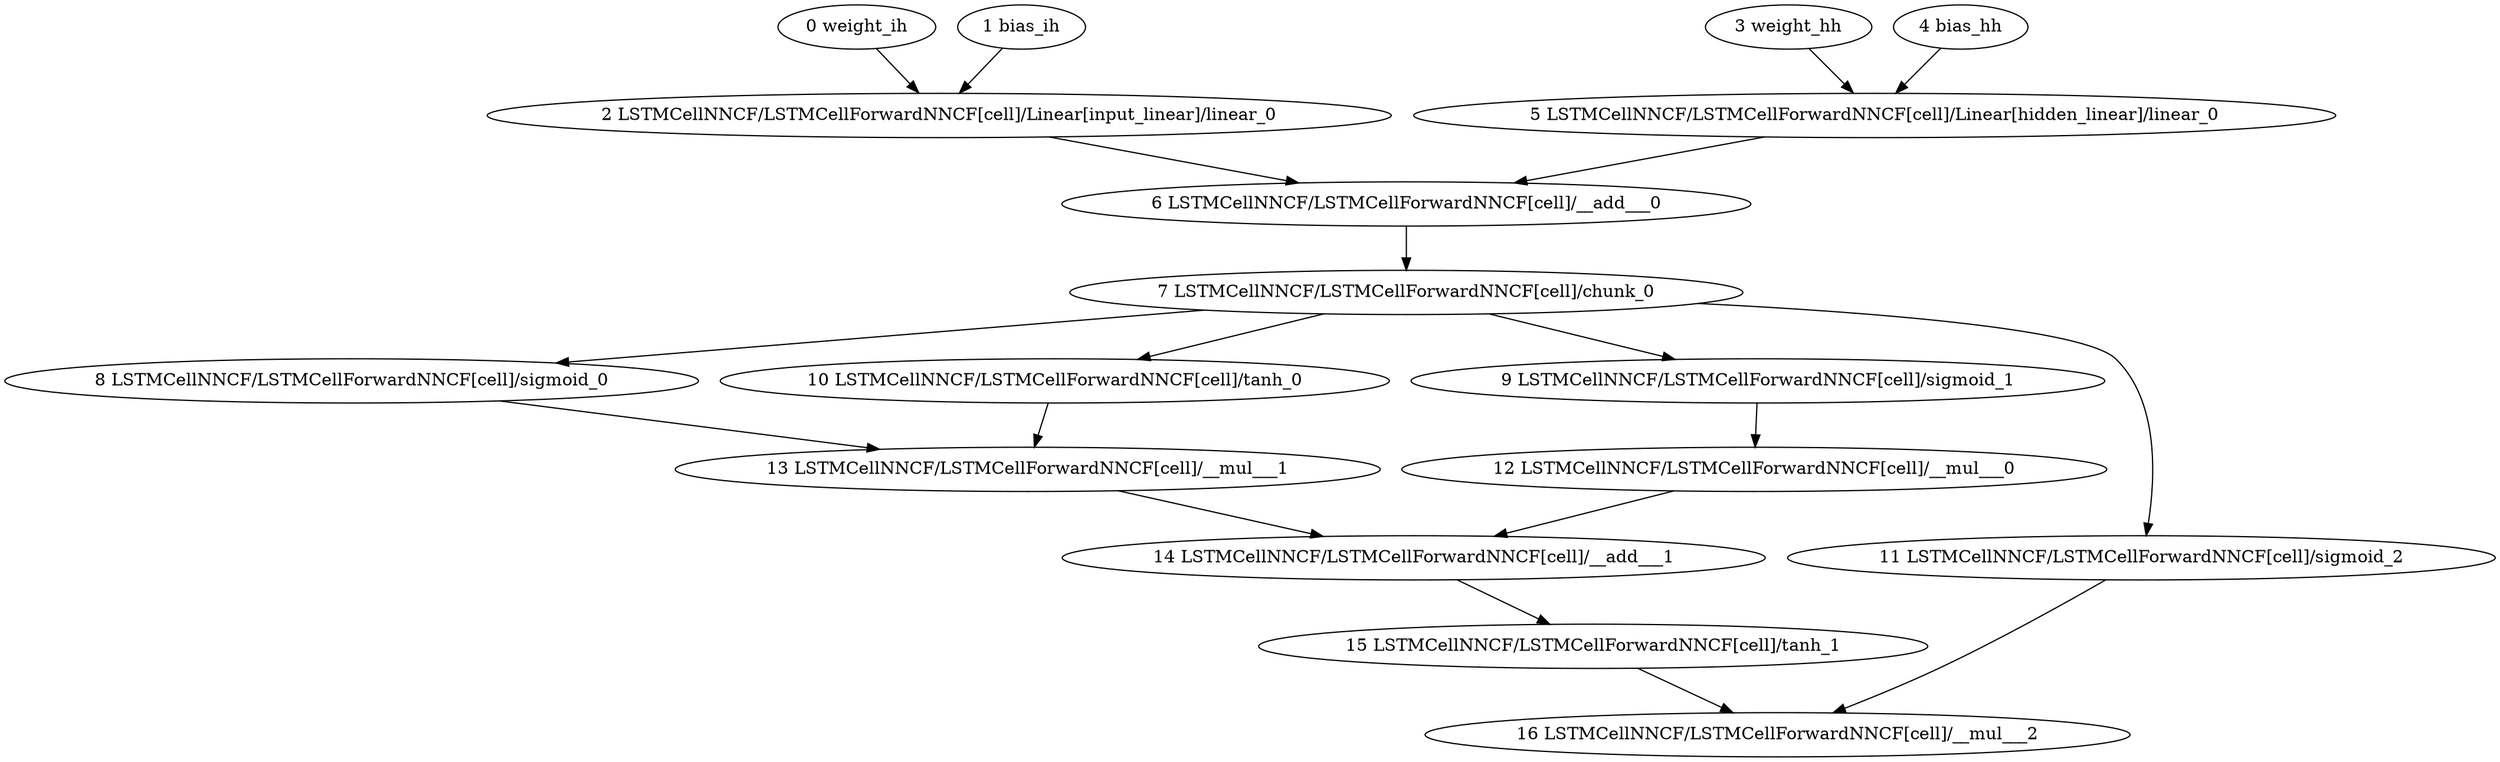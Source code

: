 strict digraph  {
"0 weight_ih" [id=0, type=nncf_model_const];
"1 bias_ih" [id=1, type=nncf_model_const];
"2 LSTMCellNNCF/LSTMCellForwardNNCF[cell]/Linear[input_linear]/linear_0" [id=2, type=linear];
"3 weight_hh" [id=3, type=nncf_model_const];
"4 bias_hh" [id=4, type=nncf_model_const];
"5 LSTMCellNNCF/LSTMCellForwardNNCF[cell]/Linear[hidden_linear]/linear_0" [id=5, type=linear];
"6 LSTMCellNNCF/LSTMCellForwardNNCF[cell]/__add___0" [id=6, type=__add__];
"7 LSTMCellNNCF/LSTMCellForwardNNCF[cell]/chunk_0" [id=7, type=chunk];
"8 LSTMCellNNCF/LSTMCellForwardNNCF[cell]/sigmoid_0" [id=8, type=sigmoid];
"9 LSTMCellNNCF/LSTMCellForwardNNCF[cell]/sigmoid_1" [id=9, type=sigmoid];
"10 LSTMCellNNCF/LSTMCellForwardNNCF[cell]/tanh_0" [id=10, type=tanh];
"11 LSTMCellNNCF/LSTMCellForwardNNCF[cell]/sigmoid_2" [id=11, type=sigmoid];
"12 LSTMCellNNCF/LSTMCellForwardNNCF[cell]/__mul___0" [id=12, type=__mul__];
"13 LSTMCellNNCF/LSTMCellForwardNNCF[cell]/__mul___1" [id=13, type=__mul__];
"14 LSTMCellNNCF/LSTMCellForwardNNCF[cell]/__add___1" [id=14, type=__add__];
"15 LSTMCellNNCF/LSTMCellForwardNNCF[cell]/tanh_1" [id=15, type=tanh];
"16 LSTMCellNNCF/LSTMCellForwardNNCF[cell]/__mul___2" [id=16, type=__mul__];
"0 weight_ih" -> "2 LSTMCellNNCF/LSTMCellForwardNNCF[cell]/Linear[input_linear]/linear_0";
"1 bias_ih" -> "2 LSTMCellNNCF/LSTMCellForwardNNCF[cell]/Linear[input_linear]/linear_0";
"2 LSTMCellNNCF/LSTMCellForwardNNCF[cell]/Linear[input_linear]/linear_0" -> "6 LSTMCellNNCF/LSTMCellForwardNNCF[cell]/__add___0";
"3 weight_hh" -> "5 LSTMCellNNCF/LSTMCellForwardNNCF[cell]/Linear[hidden_linear]/linear_0";
"4 bias_hh" -> "5 LSTMCellNNCF/LSTMCellForwardNNCF[cell]/Linear[hidden_linear]/linear_0";
"5 LSTMCellNNCF/LSTMCellForwardNNCF[cell]/Linear[hidden_linear]/linear_0" -> "6 LSTMCellNNCF/LSTMCellForwardNNCF[cell]/__add___0";
"6 LSTMCellNNCF/LSTMCellForwardNNCF[cell]/__add___0" -> "7 LSTMCellNNCF/LSTMCellForwardNNCF[cell]/chunk_0";
"7 LSTMCellNNCF/LSTMCellForwardNNCF[cell]/chunk_0" -> "8 LSTMCellNNCF/LSTMCellForwardNNCF[cell]/sigmoid_0";
"7 LSTMCellNNCF/LSTMCellForwardNNCF[cell]/chunk_0" -> "9 LSTMCellNNCF/LSTMCellForwardNNCF[cell]/sigmoid_1";
"7 LSTMCellNNCF/LSTMCellForwardNNCF[cell]/chunk_0" -> "10 LSTMCellNNCF/LSTMCellForwardNNCF[cell]/tanh_0";
"7 LSTMCellNNCF/LSTMCellForwardNNCF[cell]/chunk_0" -> "11 LSTMCellNNCF/LSTMCellForwardNNCF[cell]/sigmoid_2";
"8 LSTMCellNNCF/LSTMCellForwardNNCF[cell]/sigmoid_0" -> "13 LSTMCellNNCF/LSTMCellForwardNNCF[cell]/__mul___1";
"9 LSTMCellNNCF/LSTMCellForwardNNCF[cell]/sigmoid_1" -> "12 LSTMCellNNCF/LSTMCellForwardNNCF[cell]/__mul___0";
"10 LSTMCellNNCF/LSTMCellForwardNNCF[cell]/tanh_0" -> "13 LSTMCellNNCF/LSTMCellForwardNNCF[cell]/__mul___1";
"11 LSTMCellNNCF/LSTMCellForwardNNCF[cell]/sigmoid_2" -> "16 LSTMCellNNCF/LSTMCellForwardNNCF[cell]/__mul___2";
"12 LSTMCellNNCF/LSTMCellForwardNNCF[cell]/__mul___0" -> "14 LSTMCellNNCF/LSTMCellForwardNNCF[cell]/__add___1";
"13 LSTMCellNNCF/LSTMCellForwardNNCF[cell]/__mul___1" -> "14 LSTMCellNNCF/LSTMCellForwardNNCF[cell]/__add___1";
"14 LSTMCellNNCF/LSTMCellForwardNNCF[cell]/__add___1" -> "15 LSTMCellNNCF/LSTMCellForwardNNCF[cell]/tanh_1";
"15 LSTMCellNNCF/LSTMCellForwardNNCF[cell]/tanh_1" -> "16 LSTMCellNNCF/LSTMCellForwardNNCF[cell]/__mul___2";
}
